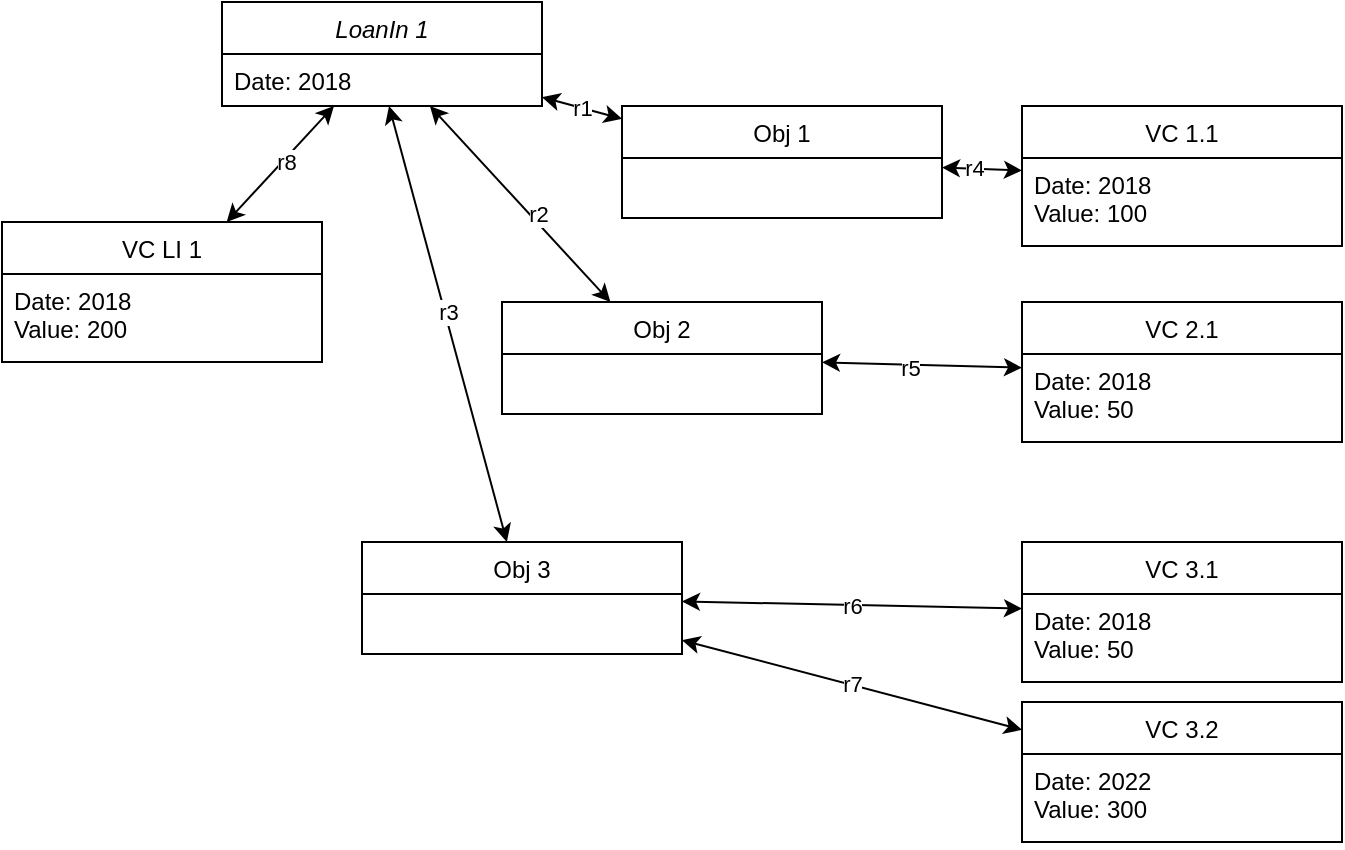 <mxfile version="20.3.6" type="device"><diagram id="C5RBs43oDa-KdzZeNtuy" name="Page-1"><mxGraphModel dx="1186" dy="765" grid="1" gridSize="10" guides="1" tooltips="1" connect="1" arrows="1" fold="1" page="1" pageScale="1" pageWidth="827" pageHeight="1169" math="0" shadow="0"><root><mxCell id="WIyWlLk6GJQsqaUBKTNV-0"/><mxCell id="WIyWlLk6GJQsqaUBKTNV-1" parent="WIyWlLk6GJQsqaUBKTNV-0"/><mxCell id="zkfFHV4jXpPFQw0GAbJ--0" value="LoanIn 1" style="swimlane;fontStyle=2;align=center;verticalAlign=top;childLayout=stackLayout;horizontal=1;startSize=26;horizontalStack=0;resizeParent=1;resizeLast=0;collapsible=1;marginBottom=0;rounded=0;shadow=0;strokeWidth=1;" parent="WIyWlLk6GJQsqaUBKTNV-1" vertex="1"><mxGeometry x="230" y="20" width="160" height="52" as="geometry"><mxRectangle x="230" y="140" width="160" height="26" as="alternateBounds"/></mxGeometry></mxCell><mxCell id="zkfFHV4jXpPFQw0GAbJ--1" value="Date: 2018" style="text;align=left;verticalAlign=top;spacingLeft=4;spacingRight=4;overflow=hidden;rotatable=0;points=[[0,0.5],[1,0.5]];portConstraint=eastwest;" parent="zkfFHV4jXpPFQw0GAbJ--0" vertex="1"><mxGeometry y="26" width="160" height="26" as="geometry"/></mxCell><mxCell id="zkfFHV4jXpPFQw0GAbJ--13" value="VC 1.1" style="swimlane;fontStyle=0;align=center;verticalAlign=top;childLayout=stackLayout;horizontal=1;startSize=26;horizontalStack=0;resizeParent=1;resizeLast=0;collapsible=1;marginBottom=0;rounded=0;shadow=0;strokeWidth=1;" parent="WIyWlLk6GJQsqaUBKTNV-1" vertex="1"><mxGeometry x="630" y="72" width="160" height="70" as="geometry"><mxRectangle x="340" y="380" width="170" height="26" as="alternateBounds"/></mxGeometry></mxCell><mxCell id="zkfFHV4jXpPFQw0GAbJ--14" value="Date: 2018&#xA;Value: 100&#xA;" style="text;align=left;verticalAlign=top;spacingLeft=4;spacingRight=4;overflow=hidden;rotatable=0;points=[[0,0.5],[1,0.5]];portConstraint=eastwest;" parent="zkfFHV4jXpPFQw0GAbJ--13" vertex="1"><mxGeometry y="26" width="160" height="44" as="geometry"/></mxCell><mxCell id="zkfFHV4jXpPFQw0GAbJ--17" value="Obj 1" style="swimlane;fontStyle=0;align=center;verticalAlign=top;childLayout=stackLayout;horizontal=1;startSize=26;horizontalStack=0;resizeParent=1;resizeLast=0;collapsible=1;marginBottom=0;rounded=0;shadow=0;strokeWidth=1;" parent="WIyWlLk6GJQsqaUBKTNV-1" vertex="1"><mxGeometry x="430" y="72" width="160" height="56" as="geometry"><mxRectangle x="550" y="140" width="160" height="26" as="alternateBounds"/></mxGeometry></mxCell><mxCell id="kF04FwI6PVAmp9RpMNYN-0" value="Obj 2" style="swimlane;fontStyle=0;align=center;verticalAlign=top;childLayout=stackLayout;horizontal=1;startSize=26;horizontalStack=0;resizeParent=1;resizeLast=0;collapsible=1;marginBottom=0;rounded=0;shadow=0;strokeWidth=1;" vertex="1" parent="WIyWlLk6GJQsqaUBKTNV-1"><mxGeometry x="370" y="170" width="160" height="56" as="geometry"><mxRectangle x="550" y="140" width="160" height="26" as="alternateBounds"/></mxGeometry></mxCell><mxCell id="kF04FwI6PVAmp9RpMNYN-1" value="Obj 3" style="swimlane;fontStyle=0;align=center;verticalAlign=top;childLayout=stackLayout;horizontal=1;startSize=26;horizontalStack=0;resizeParent=1;resizeLast=0;collapsible=1;marginBottom=0;rounded=0;shadow=0;strokeWidth=1;" vertex="1" parent="WIyWlLk6GJQsqaUBKTNV-1"><mxGeometry x="300" y="290" width="160" height="56" as="geometry"><mxRectangle x="550" y="140" width="160" height="26" as="alternateBounds"/></mxGeometry></mxCell><mxCell id="kF04FwI6PVAmp9RpMNYN-2" value="VC 2.1" style="swimlane;fontStyle=0;align=center;verticalAlign=top;childLayout=stackLayout;horizontal=1;startSize=26;horizontalStack=0;resizeParent=1;resizeLast=0;collapsible=1;marginBottom=0;rounded=0;shadow=0;strokeWidth=1;" vertex="1" parent="WIyWlLk6GJQsqaUBKTNV-1"><mxGeometry x="630" y="170" width="160" height="70" as="geometry"><mxRectangle x="340" y="380" width="170" height="26" as="alternateBounds"/></mxGeometry></mxCell><mxCell id="kF04FwI6PVAmp9RpMNYN-3" value="Date: 2018&#xA;Value: 50&#xA;" style="text;align=left;verticalAlign=top;spacingLeft=4;spacingRight=4;overflow=hidden;rotatable=0;points=[[0,0.5],[1,0.5]];portConstraint=eastwest;" vertex="1" parent="kF04FwI6PVAmp9RpMNYN-2"><mxGeometry y="26" width="160" height="44" as="geometry"/></mxCell><mxCell id="kF04FwI6PVAmp9RpMNYN-4" value="VC 3.1" style="swimlane;fontStyle=0;align=center;verticalAlign=top;childLayout=stackLayout;horizontal=1;startSize=26;horizontalStack=0;resizeParent=1;resizeLast=0;collapsible=1;marginBottom=0;rounded=0;shadow=0;strokeWidth=1;" vertex="1" parent="WIyWlLk6GJQsqaUBKTNV-1"><mxGeometry x="630" y="290" width="160" height="70" as="geometry"><mxRectangle x="340" y="380" width="170" height="26" as="alternateBounds"/></mxGeometry></mxCell><mxCell id="kF04FwI6PVAmp9RpMNYN-5" value="Date: 2018&#xA;Value: 50&#xA;" style="text;align=left;verticalAlign=top;spacingLeft=4;spacingRight=4;overflow=hidden;rotatable=0;points=[[0,0.5],[1,0.5]];portConstraint=eastwest;" vertex="1" parent="kF04FwI6PVAmp9RpMNYN-4"><mxGeometry y="26" width="160" height="44" as="geometry"/></mxCell><mxCell id="kF04FwI6PVAmp9RpMNYN-6" value="VC 3.2" style="swimlane;fontStyle=0;align=center;verticalAlign=top;childLayout=stackLayout;horizontal=1;startSize=26;horizontalStack=0;resizeParent=1;resizeLast=0;collapsible=1;marginBottom=0;rounded=0;shadow=0;strokeWidth=1;" vertex="1" parent="WIyWlLk6GJQsqaUBKTNV-1"><mxGeometry x="630" y="370" width="160" height="70" as="geometry"><mxRectangle x="340" y="380" width="170" height="26" as="alternateBounds"/></mxGeometry></mxCell><mxCell id="kF04FwI6PVAmp9RpMNYN-7" value="Date: 2022&#xA;Value: 300&#xA;" style="text;align=left;verticalAlign=top;spacingLeft=4;spacingRight=4;overflow=hidden;rotatable=0;points=[[0,0.5],[1,0.5]];portConstraint=eastwest;" vertex="1" parent="kF04FwI6PVAmp9RpMNYN-6"><mxGeometry y="26" width="160" height="44" as="geometry"/></mxCell><mxCell id="kF04FwI6PVAmp9RpMNYN-8" value="r1" style="endArrow=classic;startArrow=classic;html=1;rounded=0;" edge="1" parent="WIyWlLk6GJQsqaUBKTNV-1" source="zkfFHV4jXpPFQw0GAbJ--17" target="zkfFHV4jXpPFQw0GAbJ--0"><mxGeometry width="50" height="50" relative="1" as="geometry"><mxPoint x="480" y="380" as="sourcePoint"/><mxPoint x="530" y="330" as="targetPoint"/></mxGeometry></mxCell><mxCell id="kF04FwI6PVAmp9RpMNYN-9" value="" style="endArrow=classic;startArrow=classic;html=1;rounded=0;" edge="1" parent="WIyWlLk6GJQsqaUBKTNV-1" source="kF04FwI6PVAmp9RpMNYN-0" target="zkfFHV4jXpPFQw0GAbJ--0"><mxGeometry width="50" height="50" relative="1" as="geometry"><mxPoint x="400" y="128" as="sourcePoint"/><mxPoint x="493.559" y="82" as="targetPoint"/></mxGeometry></mxCell><mxCell id="kF04FwI6PVAmp9RpMNYN-15" value="r2" style="edgeLabel;html=1;align=center;verticalAlign=middle;resizable=0;points=[];" vertex="1" connectable="0" parent="kF04FwI6PVAmp9RpMNYN-9"><mxGeometry x="-0.146" y="-3" relative="1" as="geometry"><mxPoint as="offset"/></mxGeometry></mxCell><mxCell id="kF04FwI6PVAmp9RpMNYN-10" value="" style="endArrow=classic;startArrow=classic;html=1;rounded=0;" edge="1" parent="WIyWlLk6GJQsqaUBKTNV-1" source="kF04FwI6PVAmp9RpMNYN-1" target="zkfFHV4jXpPFQw0GAbJ--1"><mxGeometry width="50" height="50" relative="1" as="geometry"><mxPoint x="400" y="218" as="sourcePoint"/><mxPoint x="509.53" y="82" as="targetPoint"/></mxGeometry></mxCell><mxCell id="kF04FwI6PVAmp9RpMNYN-16" value="r3" style="edgeLabel;html=1;align=center;verticalAlign=middle;resizable=0;points=[];" vertex="1" connectable="0" parent="kF04FwI6PVAmp9RpMNYN-10"><mxGeometry x="0.053" y="-1" relative="1" as="geometry"><mxPoint as="offset"/></mxGeometry></mxCell><mxCell id="kF04FwI6PVAmp9RpMNYN-11" value="" style="endArrow=classic;startArrow=classic;html=1;rounded=0;" edge="1" parent="WIyWlLk6GJQsqaUBKTNV-1" source="zkfFHV4jXpPFQw0GAbJ--13" target="zkfFHV4jXpPFQw0GAbJ--17"><mxGeometry width="50" height="50" relative="1" as="geometry"><mxPoint x="440" y="88.4" as="sourcePoint"/><mxPoint x="400" y="77.6" as="targetPoint"/></mxGeometry></mxCell><mxCell id="kF04FwI6PVAmp9RpMNYN-17" value="r4" style="edgeLabel;html=1;align=center;verticalAlign=middle;resizable=0;points=[];" vertex="1" connectable="0" parent="kF04FwI6PVAmp9RpMNYN-11"><mxGeometry x="0.202" y="-1" relative="1" as="geometry"><mxPoint as="offset"/></mxGeometry></mxCell><mxCell id="kF04FwI6PVAmp9RpMNYN-12" value="" style="endArrow=classic;startArrow=classic;html=1;rounded=0;" edge="1" parent="WIyWlLk6GJQsqaUBKTNV-1" source="kF04FwI6PVAmp9RpMNYN-2" target="kF04FwI6PVAmp9RpMNYN-0"><mxGeometry width="50" height="50" relative="1" as="geometry"><mxPoint x="640" y="114.2" as="sourcePoint"/><mxPoint x="600" y="112.8" as="targetPoint"/></mxGeometry></mxCell><mxCell id="kF04FwI6PVAmp9RpMNYN-18" value="r5" style="edgeLabel;html=1;align=center;verticalAlign=middle;resizable=0;points=[];" vertex="1" connectable="0" parent="kF04FwI6PVAmp9RpMNYN-12"><mxGeometry x="0.12" y="1" relative="1" as="geometry"><mxPoint as="offset"/></mxGeometry></mxCell><mxCell id="kF04FwI6PVAmp9RpMNYN-13" value="r6" style="endArrow=classic;startArrow=classic;html=1;rounded=0;" edge="1" parent="WIyWlLk6GJQsqaUBKTNV-1" source="kF04FwI6PVAmp9RpMNYN-4" target="kF04FwI6PVAmp9RpMNYN-1"><mxGeometry width="50" height="50" relative="1" as="geometry"><mxPoint x="640" y="212.846" as="sourcePoint"/><mxPoint x="540" y="210.154" as="targetPoint"/></mxGeometry></mxCell><mxCell id="kF04FwI6PVAmp9RpMNYN-14" value="r7" style="endArrow=classic;startArrow=classic;html=1;rounded=0;" edge="1" parent="WIyWlLk6GJQsqaUBKTNV-1" source="kF04FwI6PVAmp9RpMNYN-6" target="kF04FwI6PVAmp9RpMNYN-1"><mxGeometry width="50" height="50" relative="1" as="geometry"><mxPoint x="640" y="333.303" as="sourcePoint"/><mxPoint x="470" y="329.697" as="targetPoint"/></mxGeometry></mxCell><mxCell id="kF04FwI6PVAmp9RpMNYN-19" value="VC LI 1" style="swimlane;fontStyle=0;align=center;verticalAlign=top;childLayout=stackLayout;horizontal=1;startSize=26;horizontalStack=0;resizeParent=1;resizeLast=0;collapsible=1;marginBottom=0;rounded=0;shadow=0;strokeWidth=1;" vertex="1" parent="WIyWlLk6GJQsqaUBKTNV-1"><mxGeometry x="120" y="130" width="160" height="70" as="geometry"><mxRectangle x="340" y="380" width="170" height="26" as="alternateBounds"/></mxGeometry></mxCell><mxCell id="kF04FwI6PVAmp9RpMNYN-20" value="Date: 2018&#xA;Value: 200&#xA;" style="text;align=left;verticalAlign=top;spacingLeft=4;spacingRight=4;overflow=hidden;rotatable=0;points=[[0,0.5],[1,0.5]];portConstraint=eastwest;" vertex="1" parent="kF04FwI6PVAmp9RpMNYN-19"><mxGeometry y="26" width="160" height="44" as="geometry"/></mxCell><mxCell id="kF04FwI6PVAmp9RpMNYN-21" value="" style="endArrow=classic;startArrow=classic;html=1;rounded=0;" edge="1" parent="WIyWlLk6GJQsqaUBKTNV-1" source="kF04FwI6PVAmp9RpMNYN-19" target="zkfFHV4jXpPFQw0GAbJ--0"><mxGeometry width="50" height="50" relative="1" as="geometry"><mxPoint x="382.432" y="300" as="sourcePoint"/><mxPoint x="323.514" y="82" as="targetPoint"/></mxGeometry></mxCell><mxCell id="kF04FwI6PVAmp9RpMNYN-22" value="r8" style="edgeLabel;html=1;align=center;verticalAlign=middle;resizable=0;points=[];" vertex="1" connectable="0" parent="kF04FwI6PVAmp9RpMNYN-21"><mxGeometry x="0.053" y="-1" relative="1" as="geometry"><mxPoint as="offset"/></mxGeometry></mxCell></root></mxGraphModel></diagram></mxfile>